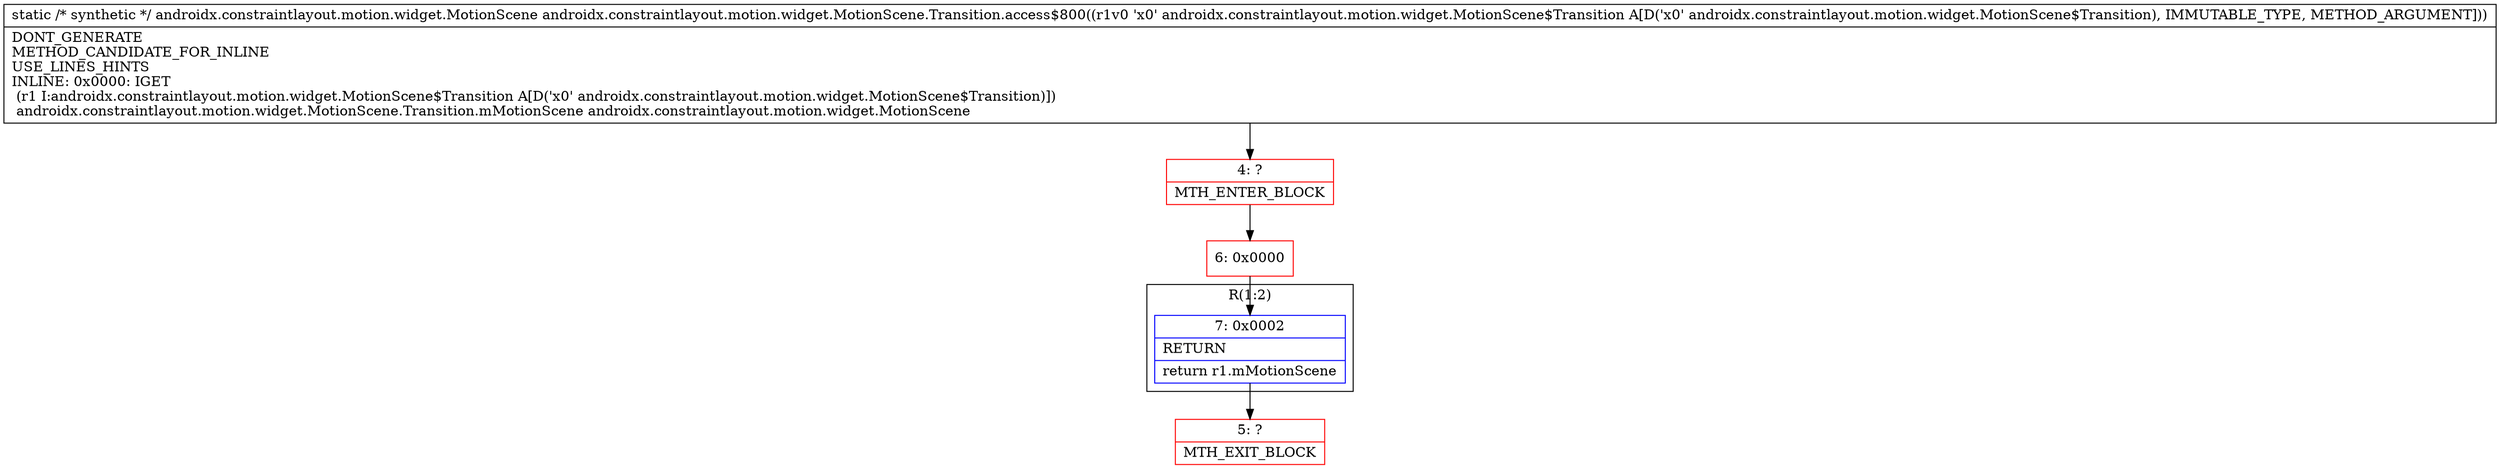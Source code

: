 digraph "CFG forandroidx.constraintlayout.motion.widget.MotionScene.Transition.access$800(Landroidx\/constraintlayout\/motion\/widget\/MotionScene$Transition;)Landroidx\/constraintlayout\/motion\/widget\/MotionScene;" {
subgraph cluster_Region_1012150246 {
label = "R(1:2)";
node [shape=record,color=blue];
Node_7 [shape=record,label="{7\:\ 0x0002|RETURN\l|return r1.mMotionScene\l}"];
}
Node_4 [shape=record,color=red,label="{4\:\ ?|MTH_ENTER_BLOCK\l}"];
Node_6 [shape=record,color=red,label="{6\:\ 0x0000}"];
Node_5 [shape=record,color=red,label="{5\:\ ?|MTH_EXIT_BLOCK\l}"];
MethodNode[shape=record,label="{static \/* synthetic *\/ androidx.constraintlayout.motion.widget.MotionScene androidx.constraintlayout.motion.widget.MotionScene.Transition.access$800((r1v0 'x0' androidx.constraintlayout.motion.widget.MotionScene$Transition A[D('x0' androidx.constraintlayout.motion.widget.MotionScene$Transition), IMMUTABLE_TYPE, METHOD_ARGUMENT]))  | DONT_GENERATE\lMETHOD_CANDIDATE_FOR_INLINE\lUSE_LINES_HINTS\lINLINE: 0x0000: IGET  \l  (r1 I:androidx.constraintlayout.motion.widget.MotionScene$Transition A[D('x0' androidx.constraintlayout.motion.widget.MotionScene$Transition)])\l androidx.constraintlayout.motion.widget.MotionScene.Transition.mMotionScene androidx.constraintlayout.motion.widget.MotionScene\l}"];
MethodNode -> Node_4;Node_7 -> Node_5;
Node_4 -> Node_6;
Node_6 -> Node_7;
}

